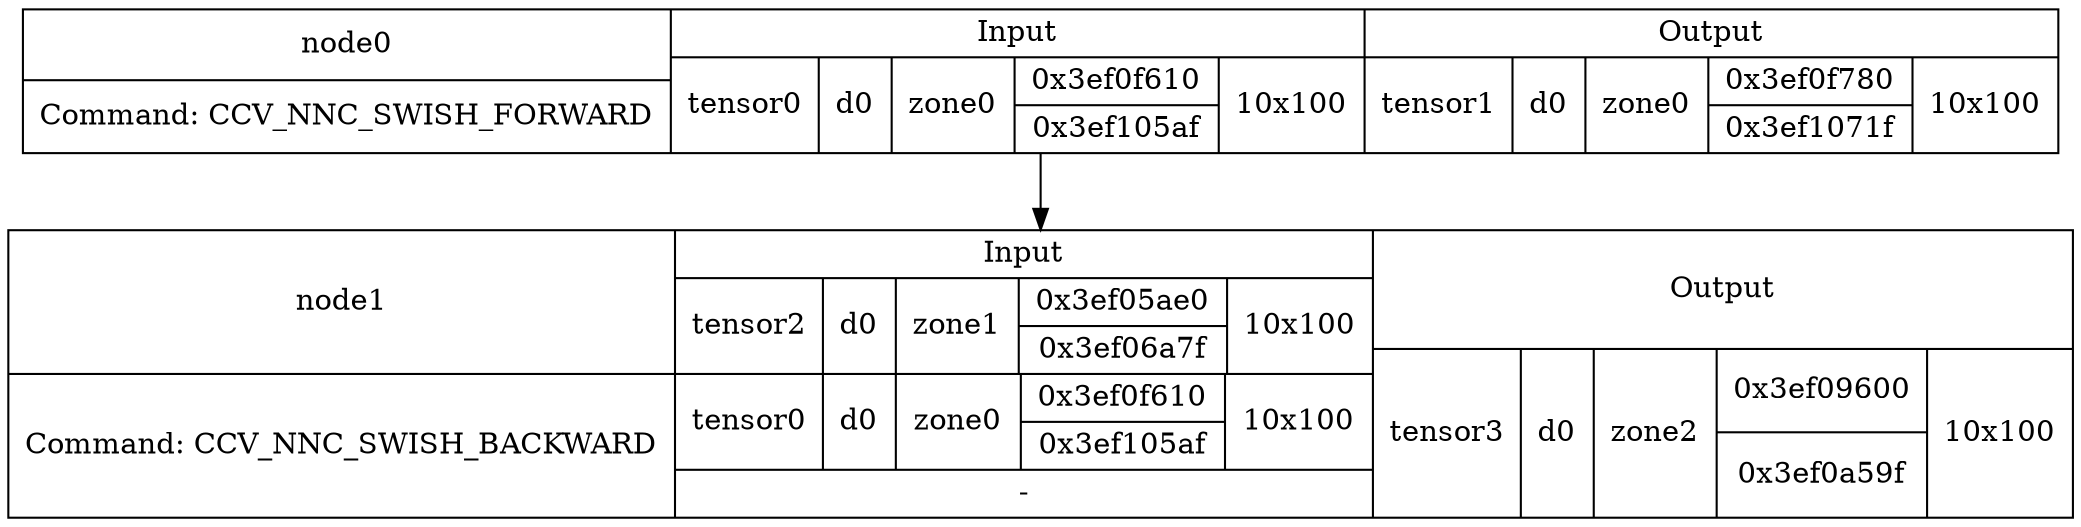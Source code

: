 digraph G {
compound=true;
node0 [shape=record,label="{node0|Command: CCV_NNC_SWISH_FORWARD}|{Input|{tensor0|d0|zone0|{0x3ef0f610|0x3ef105af}|10x100}}|{Output|{tensor1|d0|zone0|{0x3ef0f780|0x3ef1071f}|10x100}}"];
node1 [shape=record,label="{node1|Command: CCV_NNC_SWISH_BACKWARD}|{Input|{tensor2|d0|zone1|{0x3ef05ae0|0x3ef06a7f}|10x100}|{tensor0|d0|zone0|{0x3ef0f610|0x3ef105af}|10x100}|-}|{Output|{tensor3|d0|zone2|{0x3ef09600|0x3ef0a59f}|10x100}}"];
node0 -> node1;
}

